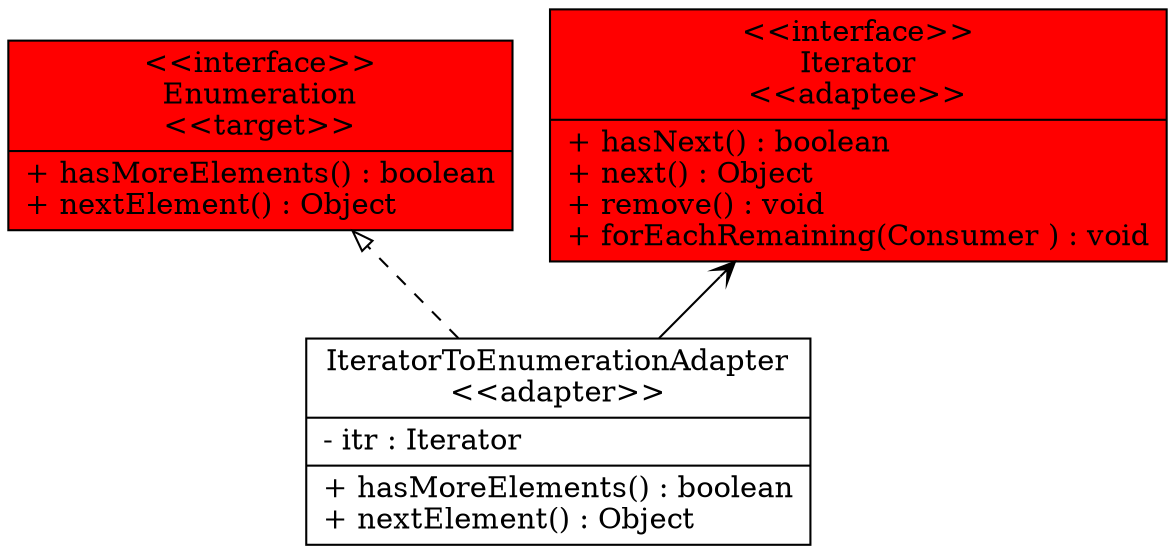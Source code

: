 digraph example { 
rankdir=BT;
IteratorToEnumerationAdapter [
shape="record",
label = "{IteratorToEnumerationAdapter\n\<\<adapter\>\>|- itr : Iterator\l|+ hasMoreElements() : boolean\l+ nextElement() : Object\l}"
];

Enumeration [
shape="record",
fillcolor=red, style=filled,label = "{\<\<interface\>\>\nEnumeration\n\<\<target\>\>|+ hasMoreElements() : boolean\l+ nextElement() : Object\l}"
];

Iterator [
shape="record",
fillcolor=red, style=filled,label = "{\<\<interface\>\>\nIterator\n\<\<adaptee\>\>|+ hasNext() : boolean\l+ next() : Object\l+ remove() : void\l+ forEachRemaining(Consumer ) : void\l}"
];


IteratorToEnumerationAdapter -> Enumeration [arrowhead="empty", style="dashed"];
IteratorToEnumerationAdapter -> Iterator [arrowhead = "vee"];}